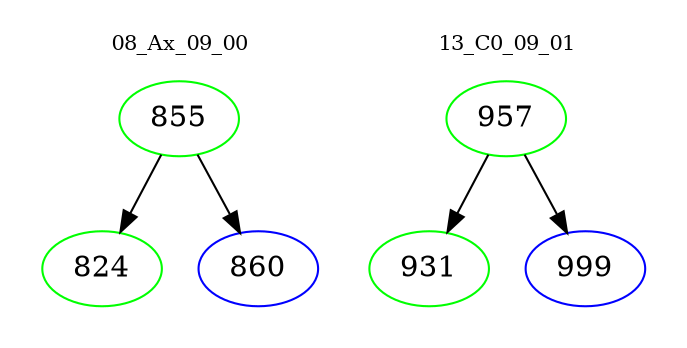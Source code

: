 digraph{
subgraph cluster_0 {
color = white
label = "08_Ax_09_00";
fontsize=10;
T0_855 [label="855", color="green"]
T0_855 -> T0_824 [color="black"]
T0_824 [label="824", color="green"]
T0_855 -> T0_860 [color="black"]
T0_860 [label="860", color="blue"]
}
subgraph cluster_1 {
color = white
label = "13_C0_09_01";
fontsize=10;
T1_957 [label="957", color="green"]
T1_957 -> T1_931 [color="black"]
T1_931 [label="931", color="green"]
T1_957 -> T1_999 [color="black"]
T1_999 [label="999", color="blue"]
}
}
